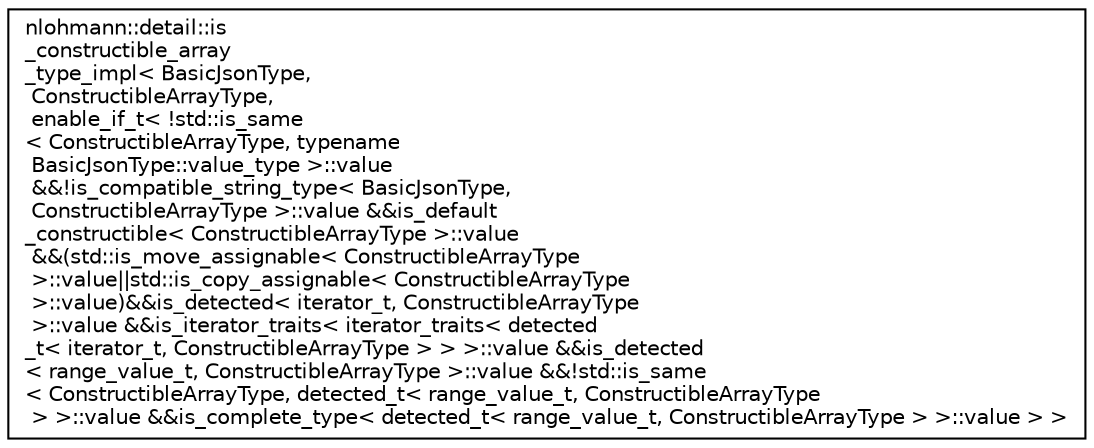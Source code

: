 digraph "Graphical Class Hierarchy"
{
 // LATEX_PDF_SIZE
  edge [fontname="Helvetica",fontsize="10",labelfontname="Helvetica",labelfontsize="10"];
  node [fontname="Helvetica",fontsize="10",shape=record];
  rankdir="LR";
  Node0 [label="nlohmann::detail::is\l_constructible_array\l_type_impl\< BasicJsonType,\l ConstructibleArrayType,\l enable_if_t\< !std::is_same\l\< ConstructibleArrayType, typename\l BasicJsonType::value_type \>::value\l &&!is_compatible_string_type\< BasicJsonType,\l ConstructibleArrayType \>::value &&is_default\l_constructible\< ConstructibleArrayType \>::value\l &&(std::is_move_assignable\< ConstructibleArrayType\l \>::value\|\|std::is_copy_assignable\< ConstructibleArrayType\l \>::value)&&is_detected\< iterator_t, ConstructibleArrayType\l \>::value &&is_iterator_traits\< iterator_traits\< detected\l_t\< iterator_t, ConstructibleArrayType \> \> \>::value &&is_detected\l\< range_value_t, ConstructibleArrayType \>::value &&!std::is_same\l\< ConstructibleArrayType, detected_t\< range_value_t, ConstructibleArrayType\l \> \>::value &&is_complete_type\< detected_t\< range_value_t, ConstructibleArrayType \> \>::value \> \>",height=0.2,width=0.4,color="black", fillcolor="white", style="filled",URL="$structnlohmann_1_1detail_1_1is__constructible__array__type__impl_3_01BasicJsonType_00_01Construc9fb32d79d2f03f291695c23371cb431d.html",tooltip=" "];
}
